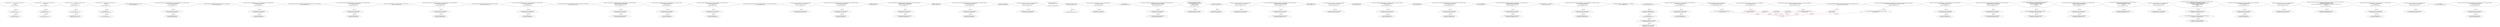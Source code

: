 digraph  {
13 [code="function add(uint a, uint b) internal pure returns (uint c) {\n        c = a + b;\n        require(c >= a);\n    }", label="2_ function add(uint a, uint b) internal pure returns (uint c) {\n        c = a + b;\n        require(c >= a);\n    }\n13-function_definition-3-6", method="add(uint a,uint b)", type_label=function_definition];
31 [code="c = a + b;", label="3_ c = a + b;\n31-expression_statement-4-4", method="add(uint a,uint b)", type_label=expression_statement];
37 [code="require(c >= a);", label="4_ require(c >= a);\n37-expression_statement-5-5", method="add(uint a,uint b)", type_label=expression_statement];
44 [code="function sub(uint a, uint b) internal pure returns (uint c) {\n        require(b <= a);\n        c = a - b;\n    }", label="6_ function sub(uint a, uint b) internal pure returns (uint c) {\n        require(b <= a);\n        c = a - b;\n    }\n44-function_definition-7-10", method="sub(uint a,uint b)", type_label=function_definition];
62 [code="require(b <= a);", label="7_ require(b <= a);\n62-expression_statement-8-8", method="sub(uint a,uint b)", type_label=expression_statement];
69 [code="c = a - b;", label="8_ c = a - b;\n69-expression_statement-9-9", method="sub(uint a,uint b)", type_label=expression_statement];
75 [code="function mul(uint a, uint b) internal pure returns (uint c) {\n        c = a * b;\n        require(a == 0 || c / a == b);\n    }", label="10_ function mul(uint a, uint b) internal pure returns (uint c) {\n        c = a * b;\n        require(a == 0 || c / a == b);\n    }\n75-function_definition-11-14", method="mul(uint a,uint b)", type_label=function_definition];
93 [code="c = a * b;", label="11_ c = a * b;\n93-expression_statement-12-12", method="mul(uint a,uint b)", type_label=expression_statement];
99 [code="require(a == 0 || c / a == b);", label="12_ require(a == 0 || c / a == b);\n99-expression_statement-13-13", method="mul(uint a,uint b)", type_label=expression_statement];
112 [code="function div(uint a, uint b) internal pure returns (uint c) {\n        require(b > 0);\n        c = a / b;\n    }", label="14_ function div(uint a, uint b) internal pure returns (uint c) {\n        require(b > 0);\n        c = a / b;\n    }\n112-function_definition-15-18", method="div(uint a,uint b)", type_label=function_definition];
130 [code="require(b > 0);", label="15_ require(b > 0);\n130-expression_statement-16-16", method="div(uint a,uint b)", type_label=expression_statement];
137 [code="c = a / b;", label="16_ c = a / b;\n137-expression_statement-17-17", method="div(uint a,uint b)", type_label=expression_statement];
146 [code="function totalSupply() public view returns (uint);", label="20_ function totalSupply() public view returns (uint);\n146-function_definition-21-21", method="totalSupply()", type_label=function_definition];
154 [code="function sendto_txorigin37(address payable receiver, uint amount,address owner_txorigin37) public {\n	require (tx.origin == owner_txorigin37);\n	receiver.transfer(amount);\n}", label="21_ function sendto_txorigin37(address payable receiver, uint amount,address owner_txorigin37) public {\n	require (tx.origin == owner_txorigin37);\n	receiver.transfer(amount);\n}\n154-function_definition-22-25", method="sendto_txorigin37(address payable receiver,uint amount,address owner_txorigin37)", type_label=function_definition];
170 [code="require (tx.origin == owner_txorigin37);", label="22_ require (tx.origin == owner_txorigin37);\n170-expression_statement-23-23", method="sendto_txorigin37(address payable receiver,uint amount,address owner_txorigin37)", type_label=expression_statement];
179 [code="receiver.transfer(amount);", label="23_ receiver.transfer(amount);\n179-expression_statement-24-24", method="sendto_txorigin37(address payable receiver,uint amount,address owner_txorigin37)", type_label=expression_statement];
186 [code="function balanceOf(address tokenOwner) public view returns (uint balance);", label="25_ function balanceOf(address tokenOwner) public view returns (uint balance);\n186-function_definition-26-26", method="balanceOf(address tokenOwner)", type_label=function_definition];
199 [code="function transferTo_txorigin3(address to, uint amount,address owner_txorigin3) public {\n  require(tx.origin == owner_txorigin3);\n  to.call.value(amount);\n}", label="26_ function transferTo_txorigin3(address to, uint amount,address owner_txorigin3) public {\n  require(tx.origin == owner_txorigin3);\n  to.call.value(amount);\n}\n199-function_definition-27-30", method="transferTo_txorigin3(address to,uint amount,address owner_txorigin3)", type_label=function_definition];
215 [code="require(tx.origin == owner_txorigin3);", label="27_ require(tx.origin == owner_txorigin3);\n215-expression_statement-28-28", method="transferTo_txorigin3(address to,uint amount,address owner_txorigin3)", type_label=expression_statement];
224 [code="to.call.value(amount);", label="28_ to.call.value(amount);\n224-expression_statement-29-29", method="transferTo_txorigin3(address to,uint amount,address owner_txorigin3)", type_label=expression_statement];
233 [code="function allowance(address tokenOwner, address spender) public view returns (uint remaining);", label="30_ function allowance(address tokenOwner, address spender) public view returns (uint remaining);\n233-function_definition-31-31", method="allowance(address tokenOwner,address spender)", type_label=function_definition];
250 [code="function sendto_txorigin9(address payable receiver, uint amount,address owner_txorigin9) public {\n	require (tx.origin == owner_txorigin9);\n	receiver.transfer(amount);\n}", label="31_ function sendto_txorigin9(address payable receiver, uint amount,address owner_txorigin9) public {\n	require (tx.origin == owner_txorigin9);\n	receiver.transfer(amount);\n}\n250-function_definition-32-35", method="sendto_txorigin9(address payable receiver,uint amount,address owner_txorigin9)", type_label=function_definition];
266 [code="require (tx.origin == owner_txorigin9);", label="32_ require (tx.origin == owner_txorigin9);\n266-expression_statement-33-33", method="sendto_txorigin9(address payable receiver,uint amount,address owner_txorigin9)", type_label=expression_statement];
275 [code="receiver.transfer(amount);", label="33_ receiver.transfer(amount);\n275-expression_statement-34-34", method="sendto_txorigin9(address payable receiver,uint amount,address owner_txorigin9)", type_label=expression_statement];
282 [code="function transfer(address to, uint tokens) public returns (bool success);", label="35_ function transfer(address to, uint tokens) public returns (bool success);\n282-function_definition-36-36", method="transfer(address to,uint tokens)", type_label=function_definition];
298 [code="function sendto_txorigin25(address payable receiver, uint amount,address owner_txorigin25) public {\n	require (tx.origin == owner_txorigin25);\n	receiver.transfer(amount);\n}", label="36_ function sendto_txorigin25(address payable receiver, uint amount,address owner_txorigin25) public {\n	require (tx.origin == owner_txorigin25);\n	receiver.transfer(amount);\n}\n298-function_definition-37-40", method="sendto_txorigin25(address payable receiver,uint amount,address owner_txorigin25)", type_label=function_definition];
314 [code="require (tx.origin == owner_txorigin25);", label="37_ require (tx.origin == owner_txorigin25);\n314-expression_statement-38-38", method="sendto_txorigin25(address payable receiver,uint amount,address owner_txorigin25)", type_label=expression_statement];
323 [code="receiver.transfer(amount);", label="38_ receiver.transfer(amount);\n323-expression_statement-39-39", method="sendto_txorigin25(address payable receiver,uint amount,address owner_txorigin25)", type_label=expression_statement];
330 [code="function approve(address spender, uint tokens) public returns (bool success);", label="40_ function approve(address spender, uint tokens) public returns (bool success);\n330-function_definition-41-41", method="approve(address spender,uint tokens)", type_label=function_definition];
346 [code="function transferTo_txorigin19(address to, uint amount,address owner_txorigin19) public {\n  require(tx.origin == owner_txorigin19);\n  to.call.value(amount);\n}", label="41_ function transferTo_txorigin19(address to, uint amount,address owner_txorigin19) public {\n  require(tx.origin == owner_txorigin19);\n  to.call.value(amount);\n}\n346-function_definition-42-45", method="transferTo_txorigin19(address to,uint amount,address owner_txorigin19)", type_label=function_definition];
362 [code="require(tx.origin == owner_txorigin19);", label="42_ require(tx.origin == owner_txorigin19);\n362-expression_statement-43-43", method="transferTo_txorigin19(address to,uint amount,address owner_txorigin19)", type_label=expression_statement];
371 [code="to.call.value(amount);", label="43_ to.call.value(amount);\n371-expression_statement-44-44", method="transferTo_txorigin19(address to,uint amount,address owner_txorigin19)", type_label=expression_statement];
380 [code="function transferFrom(address from, address to, uint tokens) public returns (bool success);", label="45_ function transferFrom(address from, address to, uint tokens) public returns (bool success);\n380-function_definition-46-46", method="transferFrom(address from,address to,uint tokens)", type_label=function_definition];
400 [code="function withdrawAll_txorigin26(address payable _recipient,address owner_txorigin26) public {\n        require(tx.origin == owner_txorigin26);\n        _recipient.transfer(address(this).balance);\n    }", label="46_ function withdrawAll_txorigin26(address payable _recipient,address owner_txorigin26) public {\n        require(tx.origin == owner_txorigin26);\n        _recipient.transfer(address(this).balance);\n    }\n400-function_definition-47-50", method="withdrawAll_txorigin26(address payable _recipient,address owner_txorigin26)", type_label=function_definition];
412 [code="require(tx.origin == owner_txorigin26);", label="47_ require(tx.origin == owner_txorigin26);\n412-expression_statement-48-48", method="withdrawAll_txorigin26(address payable _recipient,address owner_txorigin26)", type_label=expression_statement];
421 [code="_recipient.transfer(address(this).balance);", label="48_ _recipient.transfer(address(this).balance);\n421-expression_statement-49-49", method="withdrawAll_txorigin26(address payable _recipient,address owner_txorigin26)", type_label=expression_statement];
432 [code="function transferTo_txorigin27(address to, uint amount,address owner_txorigin27) public {\n  require(tx.origin == owner_txorigin27);\n  to.call.value(amount);\n}", label="50_ function transferTo_txorigin27(address to, uint amount,address owner_txorigin27) public {\n  require(tx.origin == owner_txorigin27);\n  to.call.value(amount);\n}\n432-function_definition-51-54", method="transferTo_txorigin27(address to,uint amount,address owner_txorigin27)", type_label=function_definition];
448 [code="require(tx.origin == owner_txorigin27);", label="51_ require(tx.origin == owner_txorigin27);\n448-expression_statement-52-52", method="transferTo_txorigin27(address to,uint amount,address owner_txorigin27)", type_label=expression_statement];
457 [code="to.call.value(amount);", label="52_ to.call.value(amount);\n457-expression_statement-53-53", method="transferTo_txorigin27(address to,uint amount,address owner_txorigin27)", type_label=expression_statement];
480 [code="function transferTo_txorigin31(address to, uint amount,address owner_txorigin31) public {\n  require(tx.origin == owner_txorigin31);\n  to.call.value(amount);\n}", label="55_ function transferTo_txorigin31(address to, uint amount,address owner_txorigin31) public {\n  require(tx.origin == owner_txorigin31);\n  to.call.value(amount);\n}\n480-function_definition-56-59", method="transferTo_txorigin31(address to,uint amount,address owner_txorigin31)", type_label=function_definition];
496 [code="require(tx.origin == owner_txorigin31);", label="56_ require(tx.origin == owner_txorigin31);\n496-expression_statement-57-57", method="transferTo_txorigin31(address to,uint amount,address owner_txorigin31)", type_label=expression_statement];
505 [code="to.call.value(amount);", label="57_ to.call.value(amount);\n505-expression_statement-58-58", method="transferTo_txorigin31(address to,uint amount,address owner_txorigin31)", type_label=expression_statement];
531 [code="function receiveApproval(address from, uint256 tokens, address token, bytes memory data) public;", label="62_ function receiveApproval(address from, uint256 tokens, address token, bytes memory data) public;\n531-function_definition-63-63", method="receiveApproval(address from,uint256 tokens,address token,bytes memory data)", type_label=function_definition];
550 [code="function bug_txorigin20(address owner_txorigin20) public{\n        require(tx.origin == owner_txorigin20);\n    }", label="63_ function bug_txorigin20(address owner_txorigin20) public{\n        require(tx.origin == owner_txorigin20);\n    }\n550-function_definition-64-66", method="bug_txorigin20(address owner_txorigin20)", type_label=function_definition];
558 [code="require(tx.origin == owner_txorigin20);", label="64_ require(tx.origin == owner_txorigin20);\n558-expression_statement-65-65", method="bug_txorigin20(address owner_txorigin20)", type_label=expression_statement];
570 [code="function sendto_txorigin21(address payable receiver, uint amount,address owner_txorigin21) public {\n	require (tx.origin == owner_txorigin21);\n	receiver.transfer(amount);\n}", label="68_ function sendto_txorigin21(address payable receiver, uint amount,address owner_txorigin21) public {\n	require (tx.origin == owner_txorigin21);\n	receiver.transfer(amount);\n}\n570-function_definition-69-72", method="sendto_txorigin21(address payable receiver,uint amount,address owner_txorigin21)", type_label=function_definition];
586 [code="require (tx.origin == owner_txorigin21);", label="69_ require (tx.origin == owner_txorigin21);\n586-expression_statement-70-70", method="sendto_txorigin21(address payable receiver,uint amount,address owner_txorigin21)", type_label=expression_statement];
595 [code="receiver.transfer(amount);", label="70_ receiver.transfer(amount);\n595-expression_statement-71-71", method="sendto_txorigin21(address payable receiver,uint amount,address owner_txorigin21)", type_label=expression_statement];
602 [code="address public owner;", label="72_ address public owner;\n602-new_variable-73-73", method="", type_label=new_variable];
607 [code="function withdrawAll_txorigin10(address payable _recipient,address owner_txorigin10) public {\n        require(tx.origin == owner_txorigin10);\n        _recipient.transfer(address(this).balance);\n    }", label="73_ function withdrawAll_txorigin10(address payable _recipient,address owner_txorigin10) public {\n        require(tx.origin == owner_txorigin10);\n        _recipient.transfer(address(this).balance);\n    }\n607-function_definition-74-77", method="withdrawAll_txorigin10(address payable _recipient,address owner_txorigin10)", type_label=function_definition];
619 [code="require(tx.origin == owner_txorigin10);", label="74_ require(tx.origin == owner_txorigin10);\n619-expression_statement-75-75", method="withdrawAll_txorigin10(address payable _recipient,address owner_txorigin10)", type_label=expression_statement];
628 [code="_recipient.transfer(address(this).balance);", label="75_ _recipient.transfer(address(this).balance);\n628-expression_statement-76-76", method="withdrawAll_txorigin10(address payable _recipient,address owner_txorigin10)", type_label=expression_statement];
639 [code="address public newOwner;", label="77_ address public newOwner;\n639-new_variable-78-78", method="", type_label=new_variable];
644 [code="function sendto_txorigin13(address payable receiver, uint amount,address owner_txorigin13) public {\n	require (tx.origin == owner_txorigin13);\n	receiver.transfer(amount);\n}", label="78_ function sendto_txorigin13(address payable receiver, uint amount,address owner_txorigin13) public {\n	require (tx.origin == owner_txorigin13);\n	receiver.transfer(amount);\n}\n644-function_definition-79-82", method="sendto_txorigin13(address payable receiver,uint amount,address owner_txorigin13)", type_label=function_definition];
660 [code="require (tx.origin == owner_txorigin13);", label="79_ require (tx.origin == owner_txorigin13);\n660-expression_statement-80-80", method="sendto_txorigin13(address payable receiver,uint amount,address owner_txorigin13)", type_label=expression_statement];
669 [code="receiver.transfer(amount);", label="80_ receiver.transfer(amount);\n669-expression_statement-81-81", method="sendto_txorigin13(address payable receiver,uint amount,address owner_txorigin13)", type_label=expression_statement];
688 [code="owner = msg.sender;", label="84_ owner = msg.sender;\n688-expression_statement-85-85", method="", type_label=expression_statement];
694 [code="function bug_txorigin32(  address owner_txorigin32) public{\n        require(tx.origin == owner_txorigin32);\n    }", label="86_ function bug_txorigin32(  address owner_txorigin32) public{\n        require(tx.origin == owner_txorigin32);\n    }\n694-function_definition-87-89", method="bug_txorigin32(address owner_txorigin32)", type_label=function_definition];
702 [code="require(tx.origin == owner_txorigin32);", label="87_ require(tx.origin == owner_txorigin32);\n702-expression_statement-88-88", method="bug_txorigin32(address owner_txorigin32)", type_label=expression_statement];
711 [code="modifier onlyOwner {\n        require(msg.sender == owner);\n        _;\n    }", label="89_ modifier onlyOwner {\n        require(msg.sender == owner);\n        _;\n    }\n711-expression_statement-90-93", method="", type_label=expression_statement];
714 [code="require(msg.sender == owner);", label="90_ require(msg.sender == owner);\n714-expression_statement-91-91", method="", type_label=expression_statement];
723 [code="_;", label="91_ _;\n723-expression_statement-92-92", method="", type_label=expression_statement];
725 [code="function transferOwnership(address _newOwner) public onlyOwner {\n        newOwner = _newOwner;\n    }", label="93_ function transferOwnership(address _newOwner) public onlyOwner {\n        newOwner = _newOwner;\n    }\n725-function_definition-94-96", method="transferOwnership(address _newOwner)", type_label=function_definition];
732 [code=onlyOwner, label="93_ onlyOwner\n732-expression_statement-94-94", method="transferOwnership(address _newOwner)", type_label=expression_statement];
735 [code="newOwner = _newOwner;", label="94_ newOwner = _newOwner;\n735-expression_statement-95-95", method="transferOwnership(address _newOwner)", type_label=expression_statement];
739 [code="function withdrawAll_txorigin38(address payable _recipient,address owner_txorigin38) public {\n        require(tx.origin == owner_txorigin38);\n        _recipient.transfer(address(this).balance);\n    }", label="96_ function withdrawAll_txorigin38(address payable _recipient,address owner_txorigin38) public {\n        require(tx.origin == owner_txorigin38);\n        _recipient.transfer(address(this).balance);\n    }\n739-function_definition-97-100", method="withdrawAll_txorigin38(address payable _recipient,address owner_txorigin38)", type_label=function_definition];
751 [code="require(tx.origin == owner_txorigin38);", label="97_ require(tx.origin == owner_txorigin38);\n751-expression_statement-98-98", method="withdrawAll_txorigin38(address payable _recipient,address owner_txorigin38)", type_label=expression_statement];
760 [code="_recipient.transfer(address(this).balance);", label="98_ _recipient.transfer(address(this).balance);\n760-expression_statement-99-99", method="withdrawAll_txorigin38(address payable _recipient,address owner_txorigin38)", type_label=expression_statement];
771 [code="function acceptOwnership() public {\n        require(msg.sender == newOwner);\n        emit OwnershipTransferred(owner, newOwner);\n        owner = newOwner;\n        newOwner = address(0);\n    }", label="100_ function acceptOwnership() public {\n        require(msg.sender == newOwner);\n        emit OwnershipTransferred(owner, newOwner);\n        owner = newOwner;\n        newOwner = address(0);\n    }\n771-function_definition-101-106", method="acceptOwnership()", type_label=function_definition];
775 [code="require(msg.sender == newOwner);", label="101_ require(msg.sender == newOwner);\n775-expression_statement-102-102", method="acceptOwnership()", type_label=expression_statement];
790 [code="owner = newOwner;", label="103_ owner = newOwner;\n790-expression_statement-104-104", method="acceptOwnership()", type_label=expression_statement];
794 [code="newOwner = address(0);", label="104_ newOwner = address(0);\n794-expression_statement-105-105", method="acceptOwnership()", type_label=expression_statement];
800 [code="function bug_txorigin4(address owner_txorigin4) public{\n        require(tx.origin == owner_txorigin4);\n    }", label="106_ function bug_txorigin4(address owner_txorigin4) public{\n        require(tx.origin == owner_txorigin4);\n    }\n800-function_definition-107-109", method="bug_txorigin4(address owner_txorigin4)", type_label=function_definition];
808 [code="require(tx.origin == owner_txorigin4);", label="107_ require(tx.origin == owner_txorigin4);\n808-expression_statement-108-108", method="bug_txorigin4(address owner_txorigin4)", type_label=expression_statement];
831 [code="function withdrawAll_txorigin22(address payable _recipient,address owner_txorigin22) public {\n        require(tx.origin == owner_txorigin22);\n        _recipient.transfer(address(this).balance);\n    }", label="112_ function withdrawAll_txorigin22(address payable _recipient,address owner_txorigin22) public {\n        require(tx.origin == owner_txorigin22);\n        _recipient.transfer(address(this).balance);\n    }\n831-function_definition-113-116", method="withdrawAll_txorigin22(address payable _recipient,address owner_txorigin22)", type_label=function_definition];
843 [code="require(tx.origin == owner_txorigin22);", label="113_ require(tx.origin == owner_txorigin22);\n843-expression_statement-114-114", method="withdrawAll_txorigin22(address payable _recipient,address owner_txorigin22)", type_label=expression_statement];
852 [code="_recipient.transfer(address(this).balance);", label="114_ _recipient.transfer(address(this).balance);\n852-expression_statement-115-115", method="withdrawAll_txorigin22(address payable _recipient,address owner_txorigin22)", type_label=expression_statement];
863 [code="string public symbol;", label="116_ string public symbol;\n863-new_variable-117-117", method="", type_label=new_variable];
868 [code="function bug_txorigin12(address owner_txorigin12) public{\n        require(tx.origin == owner_txorigin12);\n    }", label="117_ function bug_txorigin12(address owner_txorigin12) public{\n        require(tx.origin == owner_txorigin12);\n    }\n868-function_definition-118-120", method="bug_txorigin12(address owner_txorigin12)", type_label=function_definition];
876 [code="require(tx.origin == owner_txorigin12);", label="118_ require(tx.origin == owner_txorigin12);\n876-expression_statement-119-119", method="bug_txorigin12(address owner_txorigin12)", type_label=expression_statement];
885 [code="uint public decimals;", label="120_ uint public decimals;\n885-new_variable-121-121", method="", type_label=new_variable];
890 [code="function transferTo_txorigin11(address to, uint amount,address owner_txorigin11) public {\n  require(tx.origin == owner_txorigin11);\n  to.call.value(amount);\n}", label="121_ function transferTo_txorigin11(address to, uint amount,address owner_txorigin11) public {\n  require(tx.origin == owner_txorigin11);\n  to.call.value(amount);\n}\n890-function_definition-122-125", method="transferTo_txorigin11(address to,uint amount,address owner_txorigin11)", type_label=function_definition];
906 [code="require(tx.origin == owner_txorigin11);", label="122_ require(tx.origin == owner_txorigin11);\n906-expression_statement-123-123", method="transferTo_txorigin11(address to,uint amount,address owner_txorigin11)", type_label=expression_statement];
915 [code="to.call.value(amount);", label="123_ to.call.value(amount);\n915-expression_statement-124-124", method="transferTo_txorigin11(address to,uint amount,address owner_txorigin11)", type_label=expression_statement];
924 [code="string public  name;", label="125_ string public  name;\n924-new_variable-126-126", method="", type_label=new_variable];
929 [code="function sendto_txorigin1(address payable receiver, uint amount,address owner_txorigin1) public {\n	require (tx.origin == owner_txorigin1);\n	receiver.transfer(amount);\n}", label="126_ function sendto_txorigin1(address payable receiver, uint amount,address owner_txorigin1) public {\n	require (tx.origin == owner_txorigin1);\n	receiver.transfer(amount);\n}\n929-function_definition-127-130", method="sendto_txorigin1(address payable receiver,uint amount,address owner_txorigin1)", type_label=function_definition];
945 [code="require (tx.origin == owner_txorigin1);", label="127_ require (tx.origin == owner_txorigin1);\n945-expression_statement-128-128", method="sendto_txorigin1(address payable receiver,uint amount,address owner_txorigin1)", type_label=expression_statement];
954 [code="receiver.transfer(amount);", label="128_ receiver.transfer(amount);\n954-expression_statement-129-129", method="sendto_txorigin1(address payable receiver,uint amount,address owner_txorigin1)", type_label=expression_statement];
961 [code="uint _totalSupply;", label="130_ uint _totalSupply;\n961-new_variable-131-131", method="", type_label=new_variable];
965 [code="function withdrawAll_txorigin2(address payable _recipient,address owner_txorigin2) public {\n        require(tx.origin == owner_txorigin2);\n        _recipient.transfer(address(this).balance);\n    }", label="131_ function withdrawAll_txorigin2(address payable _recipient,address owner_txorigin2) public {\n        require(tx.origin == owner_txorigin2);\n        _recipient.transfer(address(this).balance);\n    }\n965-function_definition-132-135", method="withdrawAll_txorigin2(address payable _recipient,address owner_txorigin2)", type_label=function_definition];
977 [code="require(tx.origin == owner_txorigin2);", label="132_ require(tx.origin == owner_txorigin2);\n977-expression_statement-133-133", method="withdrawAll_txorigin2(address payable _recipient,address owner_txorigin2)", type_label=expression_statement];
986 [code="_recipient.transfer(address(this).balance);", label="133_ _recipient.transfer(address(this).balance);\n986-expression_statement-134-134", method="withdrawAll_txorigin2(address payable _recipient,address owner_txorigin2)", type_label=expression_statement];
997 [code="mapping(address => uint) balances;", label="135_ mapping(address => uint) balances;\n997-new_variable-136-136", method="", type_label=new_variable];
1003 [code="function sendto_txorigin17(address payable receiver, uint amount,address owner_txorigin17) public {\n	require (tx.origin == owner_txorigin17);\n	receiver.transfer(amount);\n}", label="136_ function sendto_txorigin17(address payable receiver, uint amount,address owner_txorigin17) public {\n	require (tx.origin == owner_txorigin17);\n	receiver.transfer(amount);\n}\n1003-function_definition-137-140", method="sendto_txorigin17(address payable receiver,uint amount,address owner_txorigin17)", type_label=function_definition];
1019 [code="require (tx.origin == owner_txorigin17);", label="137_ require (tx.origin == owner_txorigin17);\n1019-expression_statement-138-138", method="sendto_txorigin17(address payable receiver,uint amount,address owner_txorigin17)", type_label=expression_statement];
1028 [code="receiver.transfer(amount);", label="138_ receiver.transfer(amount);\n1028-expression_statement-139-139", method="sendto_txorigin17(address payable receiver,uint amount,address owner_txorigin17)", type_label=expression_statement];
1035 [code="mapping(address => mapping(address => uint)) allowed;", label="140_ mapping(address => mapping(address => uint)) allowed;\n1035-new_variable-141-141", method="", type_label=new_variable];
1045 [code="symbol = \"FTB\";", label="142_ symbol = \"FTB\";\n1045-expression_statement-143-143", method="", type_label=expression_statement];
1050 [code="name = \"ForTheBlockchain\";", label="143_ name = \"ForTheBlockchain\";\n1050-expression_statement-144-144", method="", type_label=expression_statement];
1055 [code="decimals = 8;", label="144_ decimals = 8;\n1055-expression_statement-145-145", method="", type_label=expression_statement];
1059 [code="_totalSupply =100000000 * 10**(decimals);", label="145_ _totalSupply =100000000 * 10**(decimals);\n1059-expression_statement-146-146", method="", type_label=expression_statement];
1068 [code="balances[owner] = _totalSupply;", label="146_ balances[owner] = _totalSupply;\n1068-expression_statement-147-147", method="", type_label=expression_statement];
1084 [code="function transferTo_txorigin7(address to, uint amount,address owner_txorigin7) public {\n  require(tx.origin == owner_txorigin7);\n  to.call.value(amount);\n}", label="149_ function transferTo_txorigin7(address to, uint amount,address owner_txorigin7) public {\n  require(tx.origin == owner_txorigin7);\n  to.call.value(amount);\n}\n1084-function_definition-150-153", method="transferTo_txorigin7(address to,uint amount,address owner_txorigin7)", type_label=function_definition];
1100 [code="require(tx.origin == owner_txorigin7);", label="150_ require(tx.origin == owner_txorigin7);\n1100-expression_statement-151-151", method="transferTo_txorigin7(address to,uint amount,address owner_txorigin7)", type_label=expression_statement];
1109 [code="to.call.value(amount);", label="151_ to.call.value(amount);\n1109-expression_statement-152-152", method="transferTo_txorigin7(address to,uint amount,address owner_txorigin7)", type_label=expression_statement];
1118 [code="function totalSupply() public view returns (uint) {\n        return _totalSupply.sub(balances[address(0)]);\n    }", label="153_ function totalSupply() public view returns (uint) {\n        return _totalSupply.sub(balances[address(0)]);\n    }\n1118-function_definition-154-156", method="totalSupply()", type_label=function_definition];
1127 [code="return _totalSupply.sub(balances[address(0)]);", label="154_ return _totalSupply.sub(balances[address(0)]);\n1127-return-155-155", method="totalSupply()", type_label=return];
1138 [code="function transferTo_txorigin23(address to, uint amount,address owner_txorigin23) public {\n  require(tx.origin == owner_txorigin23);\n  to.call.value(amount);\n}", label="156_ function transferTo_txorigin23(address to, uint amount,address owner_txorigin23) public {\n  require(tx.origin == owner_txorigin23);\n  to.call.value(amount);\n}\n1138-function_definition-157-160", method="transferTo_txorigin23(address to,uint amount,address owner_txorigin23)", type_label=function_definition];
1154 [code="require(tx.origin == owner_txorigin23);", label="157_ require(tx.origin == owner_txorigin23);\n1154-expression_statement-158-158", method="transferTo_txorigin23(address to,uint amount,address owner_txorigin23)", type_label=expression_statement];
1163 [code="to.call.value(amount);", label="158_ to.call.value(amount);\n1163-expression_statement-159-159", method="transferTo_txorigin23(address to,uint amount,address owner_txorigin23)", type_label=expression_statement];
1172 [code="function balanceOf(address tokenOwner) public view returns (uint balance) {\n        return balances[tokenOwner];\n    }", label="160_ function balanceOf(address tokenOwner) public view returns (uint balance) {\n        return balances[tokenOwner];\n    }\n1172-function_definition-161-163", method="balanceOf(address tokenOwner)", type_label=function_definition];
1186 [code="return balances[tokenOwner];", label="161_ return balances[tokenOwner];\n1186-return-162-162", method="balanceOf(address tokenOwner)", type_label=return];
1190 [code="function withdrawAll_txorigin14(address payable _recipient,address owner_txorigin14) public {\n        require(tx.origin == owner_txorigin14);\n        _recipient.transfer(address(this).balance);\n    }", label="163_ function withdrawAll_txorigin14(address payable _recipient,address owner_txorigin14) public {\n        require(tx.origin == owner_txorigin14);\n        _recipient.transfer(address(this).balance);\n    }\n1190-function_definition-164-167", method="withdrawAll_txorigin14(address payable _recipient,address owner_txorigin14)", type_label=function_definition];
1202 [code="require(tx.origin == owner_txorigin14);", label="164_ require(tx.origin == owner_txorigin14);\n1202-expression_statement-165-165", method="withdrawAll_txorigin14(address payable _recipient,address owner_txorigin14)", type_label=expression_statement];
1211 [code="_recipient.transfer(address(this).balance);", label="165_ _recipient.transfer(address(this).balance);\n1211-expression_statement-166-166", method="withdrawAll_txorigin14(address payable _recipient,address owner_txorigin14)", type_label=expression_statement];
1222 [code="function transfer(address to, uint tokens) public returns (bool success) {\n        balances[msg.sender] = balances[msg.sender].sub(tokens);\n        balances[to] = balances[to].add(tokens);\n        emit Transfer(msg.sender, to, tokens);\n        return true;\n    }", label="167_ function transfer(address to, uint tokens) public returns (bool success) {\n        balances[msg.sender] = balances[msg.sender].sub(tokens);\n        balances[to] = balances[to].add(tokens);\n        emit Transfer(msg.sender, to, tokens);\n        return true;\n    }\n1222-function_definition-168-173", method="transfer(address to,uint tokens)", type_label=function_definition];
1239 [code="balances[msg.sender] = balances[msg.sender].sub(tokens);", label="168_ balances[msg.sender] = balances[msg.sender].sub(tokens);\n1239-expression_statement-169-169", method="transfer(address to,uint tokens)", type_label=expression_statement];
1256 [code="balances[to] = balances[to].add(tokens);", label="169_ balances[to] = balances[to].add(tokens);\n1256-expression_statement-170-170", method="transfer(address to,uint tokens)", type_label=expression_statement];
1279 [code="return true;", label="171_ return true;\n1279-return-172-172", method="transfer(address to,uint tokens)", type_label=return];
1282 [code="function withdrawAll_txorigin30(address payable _recipient,address owner_txorigin30) public {\n        require(tx.origin == owner_txorigin30);\n        _recipient.transfer(address(this).balance);\n    }", label="173_ function withdrawAll_txorigin30(address payable _recipient,address owner_txorigin30) public {\n        require(tx.origin == owner_txorigin30);\n        _recipient.transfer(address(this).balance);\n    }\n1282-function_definition-174-177", method="withdrawAll_txorigin30(address payable _recipient,address owner_txorigin30)", type_label=function_definition];
1294 [code="require(tx.origin == owner_txorigin30);", label="174_ require(tx.origin == owner_txorigin30);\n1294-expression_statement-175-175", method="withdrawAll_txorigin30(address payable _recipient,address owner_txorigin30)", type_label=expression_statement];
1303 [code="_recipient.transfer(address(this).balance);", label="175_ _recipient.transfer(address(this).balance);\n1303-expression_statement-176-176", method="withdrawAll_txorigin30(address payable _recipient,address owner_txorigin30)", type_label=expression_statement];
1314 [code="function approve(address spender, uint tokens) public returns (bool success) {\n        allowed[msg.sender][spender] = tokens;\n        emit Approval(msg.sender, spender, tokens);\n        return true;\n    }", label="177_ function approve(address spender, uint tokens) public returns (bool success) {\n        allowed[msg.sender][spender] = tokens;\n        emit Approval(msg.sender, spender, tokens);\n        return true;\n    }\n1314-function_definition-178-182", method="approve(address spender,uint tokens)", type_label=function_definition];
1331 [code="allowed[msg.sender][spender] = tokens;", label="178_ allowed[msg.sender][spender] = tokens;\n1331-expression_statement-179-179", method="approve(address spender,uint tokens)", type_label=expression_statement];
1351 [code="return true;", label="180_ return true;\n1351-return-181-181", method="approve(address spender,uint tokens)", type_label=return];
1354 [code="function bug_txorigin8(address owner_txorigin8) public{\n        require(tx.origin == owner_txorigin8);\n    }", label="182_ function bug_txorigin8(address owner_txorigin8) public{\n        require(tx.origin == owner_txorigin8);\n    }\n1354-function_definition-183-185", method="bug_txorigin8(address owner_txorigin8)", type_label=function_definition];
1362 [code="require(tx.origin == owner_txorigin8);", label="183_ require(tx.origin == owner_txorigin8);\n1362-expression_statement-184-184", method="bug_txorigin8(address owner_txorigin8)", type_label=expression_statement];
1371 [code="function transferFrom(address from, address to, uint tokens) public returns (bool success) {\n        balances[from] = balances[from].sub(tokens);\n        allowed[from][msg.sender] = allowed[from][msg.sender].sub(tokens);\n        balances[to] = balances[to].add(tokens);\n        emit Transfer(from, to, tokens);\n        return true;\n    }", label="185_ function transferFrom(address from, address to, uint tokens) public returns (bool success) {\n        balances[from] = balances[from].sub(tokens);\n        allowed[from][msg.sender] = allowed[from][msg.sender].sub(tokens);\n        balances[to] = balances[to].add(tokens);\n        emit Transfer(from, to, tokens);\n        return true;\n    }\n1371-function_definition-186-192", method="transferFrom(address from,address to,uint tokens)", type_label=function_definition];
1392 [code="balances[from] = balances[from].sub(tokens);", label="186_ balances[from] = balances[from].sub(tokens);\n1392-expression_statement-187-187", method="transferFrom(address from,address to,uint tokens)", type_label=expression_statement];
1405 [code="allowed[from][msg.sender] = allowed[from][msg.sender].sub(tokens);", label="187_ allowed[from][msg.sender] = allowed[from][msg.sender].sub(tokens);\n1405-expression_statement-188-188", method="transferFrom(address from,address to,uint tokens)", type_label=expression_statement];
1426 [code="balances[to] = balances[to].add(tokens);", label="188_ balances[to] = balances[to].add(tokens);\n1426-expression_statement-189-189", method="transferFrom(address from,address to,uint tokens)", type_label=expression_statement];
1447 [code="return true;", label="190_ return true;\n1447-return-191-191", method="transferFrom(address from,address to,uint tokens)", type_label=return];
1450 [code="function transferTo_txorigin39(address to, uint amount,address owner_txorigin39) public {\n  require(tx.origin == owner_txorigin39);\n  to.call.value(amount);\n}", label="192_ function transferTo_txorigin39(address to, uint amount,address owner_txorigin39) public {\n  require(tx.origin == owner_txorigin39);\n  to.call.value(amount);\n}\n1450-function_definition-193-196", method="transferTo_txorigin39(address to,uint amount,address owner_txorigin39)", type_label=function_definition];
1466 [code="require(tx.origin == owner_txorigin39);", label="193_ require(tx.origin == owner_txorigin39);\n1466-expression_statement-194-194", method="transferTo_txorigin39(address to,uint amount,address owner_txorigin39)", type_label=expression_statement];
1475 [code="to.call.value(amount);", label="194_ to.call.value(amount);\n1475-expression_statement-195-195", method="transferTo_txorigin39(address to,uint amount,address owner_txorigin39)", type_label=expression_statement];
1484 [code="function allowance(address tokenOwner, address spender) public view returns (uint remaining) {\n        return allowed[tokenOwner][spender];\n    }", label="196_ function allowance(address tokenOwner, address spender) public view returns (uint remaining) {\n        return allowed[tokenOwner][spender];\n    }\n1484-function_definition-197-199", method="allowance(address tokenOwner,address spender)", type_label=function_definition];
1502 [code="return allowed[tokenOwner][spender];", label="197_ return allowed[tokenOwner][spender];\n1502-return-198-198", method="allowance(address tokenOwner,address spender)", type_label=return];
1508 [code="function bug_txorigin36(  address owner_txorigin36) public{\n        require(tx.origin == owner_txorigin36);\n    }", label="199_ function bug_txorigin36(  address owner_txorigin36) public{\n        require(tx.origin == owner_txorigin36);\n    }\n1508-function_definition-200-202", method="bug_txorigin36(address owner_txorigin36)", type_label=function_definition];
1516 [code="require(tx.origin == owner_txorigin36);", label="200_ require(tx.origin == owner_txorigin36);\n1516-expression_statement-201-201", method="bug_txorigin36(address owner_txorigin36)", type_label=expression_statement];
1525 [code="function approveAndCall(address spender, uint tokens, bytes memory data) public returns (bool success) {\n        allowed[msg.sender][spender] = tokens;\n        emit Approval(msg.sender, spender, tokens);\n        ApproveAndCallFallBack(spender).receiveApproval(msg.sender, tokens, address(this), data);\n        return true;\n    }", label="202_ function approveAndCall(address spender, uint tokens, bytes memory data) public returns (bool success) {\n        allowed[msg.sender][spender] = tokens;\n        emit Approval(msg.sender, spender, tokens);\n        ApproveAndCallFallBack(spender).receiveApproval(msg.sender, tokens, address(this), data);\n        return true;\n    }\n1525-function_definition-203-208", method="approveAndCall(address spender,uint tokens,bytes memory data)", type_label=function_definition];
1546 [code="allowed[msg.sender][spender] = tokens;", label="203_ allowed[msg.sender][spender] = tokens;\n1546-expression_statement-204-204", method="approveAndCall(address spender,uint tokens,bytes memory data)", type_label=expression_statement];
1566 [code="ApproveAndCallFallBack(spender).receiveApproval(msg.sender, tokens, address(this), data);", label="205_ ApproveAndCallFallBack(spender).receiveApproval(msg.sender, tokens, address(this), data);\n1566-expression_statement-206-206", method="approveAndCall(address spender,uint tokens,bytes memory data)", type_label=expression_statement];
1586 [code="return true;", label="206_ return true;\n1586-return-207-207", method="approveAndCall(address spender,uint tokens,bytes memory data)", type_label=return];
1589 [code="function transferTo_txorigin35(address to, uint amount,address owner_txorigin35) public {\n  require(tx.origin == owner_txorigin35);\n  to.call.value(amount);\n}", label="208_ function transferTo_txorigin35(address to, uint amount,address owner_txorigin35) public {\n  require(tx.origin == owner_txorigin35);\n  to.call.value(amount);\n}\n1589-function_definition-209-212", method="transferTo_txorigin35(address to,uint amount,address owner_txorigin35)", type_label=function_definition];
1605 [code="require(tx.origin == owner_txorigin35);", label="209_ require(tx.origin == owner_txorigin35);\n1605-expression_statement-210-210", method="transferTo_txorigin35(address to,uint amount,address owner_txorigin35)", type_label=expression_statement];
1614 [code="to.call.value(amount);", label="210_ to.call.value(amount);\n1614-expression_statement-211-211", method="transferTo_txorigin35(address to,uint amount,address owner_txorigin35)", type_label=expression_statement];
1629 [code="function bug_txorigin40(address owner_txorigin40) public{\n        require(tx.origin == owner_txorigin40);\n    }", label="215_ function bug_txorigin40(address owner_txorigin40) public{\n        require(tx.origin == owner_txorigin40);\n    }\n1629-function_definition-216-218", method="bug_txorigin40(address owner_txorigin40)", type_label=function_definition];
1637 [code="require(tx.origin == owner_txorigin40);", label="216_ require(tx.origin == owner_txorigin40);\n1637-expression_statement-217-217", method="bug_txorigin40(address owner_txorigin40)", type_label=expression_statement];
1646 [code="function transferAnyERC20Token(address tokenAddress, uint tokens) public onlyOwner returns (bool success) {\n        return ERC20Interface(tokenAddress).transfer(owner, tokens);\n    }", label="218_ function transferAnyERC20Token(address tokenAddress, uint tokens) public onlyOwner returns (bool success) {\n        return ERC20Interface(tokenAddress).transfer(owner, tokens);\n    }\n1646-function_definition-219-221", method="transferAnyERC20Token(address tokenAddress,uint tokens)", type_label=function_definition];
1657 [code=onlyOwner, label="218_ onlyOwner\n1657-expression_statement-219-219", method="transferAnyERC20Token(address tokenAddress,uint tokens)", type_label=expression_statement];
1665 [code="return ERC20Interface(tokenAddress).transfer(owner, tokens);", label="219_ return ERC20Interface(tokenAddress).transfer(owner, tokens);\n1665-return-220-220", method="transferAnyERC20Token(address tokenAddress,uint tokens)", type_label=return];
1677 [code="function sendto_txorigin33(address payable receiver, uint amount,address owner_txorigin33) public {\n	require (tx.origin == owner_txorigin33);\n	receiver.transfer(amount);\n}", label="221_ function sendto_txorigin33(address payable receiver, uint amount,address owner_txorigin33) public {\n	require (tx.origin == owner_txorigin33);\n	receiver.transfer(amount);\n}\n1677-function_definition-222-225", method="sendto_txorigin33(address payable receiver,uint amount,address owner_txorigin33)", type_label=function_definition];
1693 [code="require (tx.origin == owner_txorigin33);", label="222_ require (tx.origin == owner_txorigin33);\n1693-expression_statement-223-223", method="sendto_txorigin33(address payable receiver,uint amount,address owner_txorigin33)", type_label=expression_statement];
1702 [code="receiver.transfer(amount);", label="223_ receiver.transfer(amount);\n1702-expression_statement-224-224", method="sendto_txorigin33(address payable receiver,uint amount,address owner_txorigin33)", type_label=expression_statement];
2;
13 -> 31  [color=red, controlflow_type=next_line, edge_type=CFG_edge, key=0, label=next_line];
31 -> 37  [color=red, controlflow_type=next_line, edge_type=CFG_edge, key=0, label=next_line];
44 -> 62  [color=red, controlflow_type=next_line, edge_type=CFG_edge, key=0, label=next_line];
62 -> 69  [color=red, controlflow_type=next_line, edge_type=CFG_edge, key=0, label=next_line];
75 -> 93  [color=red, controlflow_type=next_line, edge_type=CFG_edge, key=0, label=next_line];
93 -> 99  [color=red, controlflow_type=next_line, edge_type=CFG_edge, key=0, label=next_line];
112 -> 130  [color=red, controlflow_type=next_line, edge_type=CFG_edge, key=0, label=next_line];
130 -> 137  [color=red, controlflow_type=next_line, edge_type=CFG_edge, key=0, label=next_line];
154 -> 170  [color=red, controlflow_type=next_line, edge_type=CFG_edge, key=0, label=next_line];
170 -> 179  [color=red, controlflow_type=next_line, edge_type=CFG_edge, key=0, label=next_line];
199 -> 215  [color=red, controlflow_type=next_line, edge_type=CFG_edge, key=0, label=next_line];
215 -> 224  [color=red, controlflow_type=next_line, edge_type=CFG_edge, key=0, label=next_line];
250 -> 266  [color=red, controlflow_type=next_line, edge_type=CFG_edge, key=0, label=next_line];
266 -> 275  [color=red, controlflow_type=next_line, edge_type=CFG_edge, key=0, label=next_line];
298 -> 314  [color=red, controlflow_type=next_line, edge_type=CFG_edge, key=0, label=next_line];
314 -> 323  [color=red, controlflow_type=next_line, edge_type=CFG_edge, key=0, label=next_line];
346 -> 362  [color=red, controlflow_type=next_line, edge_type=CFG_edge, key=0, label=next_line];
362 -> 371  [color=red, controlflow_type=next_line, edge_type=CFG_edge, key=0, label=next_line];
400 -> 412  [color=red, controlflow_type=next_line, edge_type=CFG_edge, key=0, label=next_line];
412 -> 421  [color=red, controlflow_type=next_line, edge_type=CFG_edge, key=0, label=next_line];
432 -> 448  [color=red, controlflow_type=next_line, edge_type=CFG_edge, key=0, label=next_line];
448 -> 457  [color=red, controlflow_type=next_line, edge_type=CFG_edge, key=0, label=next_line];
480 -> 496  [color=red, controlflow_type=next_line, edge_type=CFG_edge, key=0, label=next_line];
496 -> 505  [color=red, controlflow_type=next_line, edge_type=CFG_edge, key=0, label=next_line];
550 -> 558  [color=red, controlflow_type=next_line, edge_type=CFG_edge, key=0, label=next_line];
570 -> 586  [color=red, controlflow_type=next_line, edge_type=CFG_edge, key=0, label=next_line];
586 -> 595  [color=red, controlflow_type=next_line, edge_type=CFG_edge, key=0, label=next_line];
607 -> 619  [color=red, controlflow_type=next_line, edge_type=CFG_edge, key=0, label=next_line];
619 -> 628  [color=red, controlflow_type=next_line, edge_type=CFG_edge, key=0, label=next_line];
644 -> 660  [color=red, controlflow_type=next_line, edge_type=CFG_edge, key=0, label=next_line];
660 -> 669  [color=red, controlflow_type=next_line, edge_type=CFG_edge, key=0, label=next_line];
694 -> 702  [color=red, controlflow_type=next_line, edge_type=CFG_edge, key=0, label=next_line];
714 -> 723  [color=red, controlflow_type=next_line, edge_type=CFG_edge, key=0, label=next_line];
725 -> 735  [color=red, controlflow_type=next_line, edge_type=CFG_edge, key=0, label=next_line];
739 -> 751  [color=red, controlflow_type=next_line, edge_type=CFG_edge, key=0, label=next_line];
751 -> 760  [color=red, controlflow_type=next_line, edge_type=CFG_edge, key=0, label=next_line];
771 -> 775  [color=red, controlflow_type=next_line, edge_type=CFG_edge, key=0, label=next_line];
790 -> 794  [color=red, controlflow_type=next_line, edge_type=CFG_edge, key=0, label=next_line];
800 -> 808  [color=red, controlflow_type=next_line, edge_type=CFG_edge, key=0, label=next_line];
831 -> 843  [color=red, controlflow_type=next_line, edge_type=CFG_edge, key=0, label=next_line];
843 -> 852  [color=red, controlflow_type=next_line, edge_type=CFG_edge, key=0, label=next_line];
868 -> 876  [color=red, controlflow_type=next_line, edge_type=CFG_edge, key=0, label=next_line];
890 -> 906  [color=red, controlflow_type=next_line, edge_type=CFG_edge, key=0, label=next_line];
906 -> 915  [color=red, controlflow_type=next_line, edge_type=CFG_edge, key=0, label=next_line];
929 -> 945  [color=red, controlflow_type=next_line, edge_type=CFG_edge, key=0, label=next_line];
945 -> 954  [color=red, controlflow_type=next_line, edge_type=CFG_edge, key=0, label=next_line];
965 -> 977  [color=red, controlflow_type=next_line, edge_type=CFG_edge, key=0, label=next_line];
977 -> 986  [color=red, controlflow_type=next_line, edge_type=CFG_edge, key=0, label=next_line];
1003 -> 1019  [color=red, controlflow_type=next_line, edge_type=CFG_edge, key=0, label=next_line];
1019 -> 1028  [color=red, controlflow_type=next_line, edge_type=CFG_edge, key=0, label=next_line];
1045 -> 1050  [color=red, controlflow_type=next_line, edge_type=CFG_edge, key=0, label=next_line];
1050 -> 1055  [color=red, controlflow_type=next_line, edge_type=CFG_edge, key=0, label=next_line];
1055 -> 1059  [color=red, controlflow_type=next_line, edge_type=CFG_edge, key=0, label=next_line];
1059 -> 1068  [color=red, controlflow_type=next_line, edge_type=CFG_edge, key=0, label=next_line];
1084 -> 1100  [color=red, controlflow_type=next_line, edge_type=CFG_edge, key=0, label=next_line];
1100 -> 1109  [color=red, controlflow_type=next_line, edge_type=CFG_edge, key=0, label=next_line];
1118 -> 1127  [color=red, controlflow_type=next_line, edge_type=CFG_edge, key=0, label=next_line];
1127 -> 2  [color=red, controlflow_type=return_exit, edge_type=CFG_edge, key=0, label=return_exit];
1138 -> 1154  [color=red, controlflow_type=next_line, edge_type=CFG_edge, key=0, label=next_line];
1154 -> 1163  [color=red, controlflow_type=next_line, edge_type=CFG_edge, key=0, label=next_line];
1172 -> 1186  [color=red, controlflow_type=next_line, edge_type=CFG_edge, key=0, label=next_line];
1186 -> 2  [color=red, controlflow_type=return_exit, edge_type=CFG_edge, key=0, label=return_exit];
1190 -> 1202  [color=red, controlflow_type=next_line, edge_type=CFG_edge, key=0, label=next_line];
1202 -> 1211  [color=red, controlflow_type=next_line, edge_type=CFG_edge, key=0, label=next_line];
1222 -> 1239  [color=red, controlflow_type=next_line, edge_type=CFG_edge, key=0, label=next_line];
1239 -> 1256  [color=red, controlflow_type=next_line, edge_type=CFG_edge, key=0, label=next_line];
1279 -> 2  [color=red, controlflow_type=return_exit, edge_type=CFG_edge, key=0, label=return_exit];
1282 -> 1294  [color=red, controlflow_type=next_line, edge_type=CFG_edge, key=0, label=next_line];
1294 -> 1303  [color=red, controlflow_type=next_line, edge_type=CFG_edge, key=0, label=next_line];
1314 -> 1331  [color=red, controlflow_type=next_line, edge_type=CFG_edge, key=0, label=next_line];
1351 -> 2  [color=red, controlflow_type=return_exit, edge_type=CFG_edge, key=0, label=return_exit];
1354 -> 1362  [color=red, controlflow_type=next_line, edge_type=CFG_edge, key=0, label=next_line];
1371 -> 1392  [color=red, controlflow_type=next_line, edge_type=CFG_edge, key=0, label=next_line];
1392 -> 1405  [color=red, controlflow_type=next_line, edge_type=CFG_edge, key=0, label=next_line];
1405 -> 1426  [color=red, controlflow_type=next_line, edge_type=CFG_edge, key=0, label=next_line];
1447 -> 2  [color=red, controlflow_type=return_exit, edge_type=CFG_edge, key=0, label=return_exit];
1450 -> 1466  [color=red, controlflow_type=next_line, edge_type=CFG_edge, key=0, label=next_line];
1466 -> 1475  [color=red, controlflow_type=next_line, edge_type=CFG_edge, key=0, label=next_line];
1484 -> 1502  [color=red, controlflow_type=next_line, edge_type=CFG_edge, key=0, label=next_line];
1502 -> 2  [color=red, controlflow_type=return_exit, edge_type=CFG_edge, key=0, label=return_exit];
1508 -> 1516  [color=red, controlflow_type=next_line, edge_type=CFG_edge, key=0, label=next_line];
1525 -> 1546  [color=red, controlflow_type=next_line, edge_type=CFG_edge, key=0, label=next_line];
1566 -> 1586  [color=red, controlflow_type=next_line, edge_type=CFG_edge, key=0, label=next_line];
1586 -> 2  [color=red, controlflow_type=return_exit, edge_type=CFG_edge, key=0, label=return_exit];
1589 -> 1605  [color=red, controlflow_type=next_line, edge_type=CFG_edge, key=0, label=next_line];
1605 -> 1614  [color=red, controlflow_type=next_line, edge_type=CFG_edge, key=0, label=next_line];
1629 -> 1637  [color=red, controlflow_type=next_line, edge_type=CFG_edge, key=0, label=next_line];
1646 -> 1665  [color=red, controlflow_type=next_line, edge_type=CFG_edge, key=0, label=next_line];
1665 -> 2  [color=red, controlflow_type=return_exit, edge_type=CFG_edge, key=0, label=return_exit];
1677 -> 1693  [color=red, controlflow_type=next_line, edge_type=CFG_edge, key=0, label=next_line];
1693 -> 1702  [color=red, controlflow_type=next_line, edge_type=CFG_edge, key=0, label=next_line];
}
